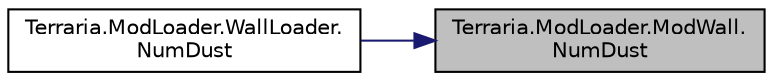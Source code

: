 digraph "Terraria.ModLoader.ModWall.NumDust"
{
 // LATEX_PDF_SIZE
  edge [fontname="Helvetica",fontsize="10",labelfontname="Helvetica",labelfontsize="10"];
  node [fontname="Helvetica",fontsize="10",shape=record];
  rankdir="RL";
  Node1 [label="Terraria.ModLoader.ModWall.\lNumDust",height=0.2,width=0.4,color="black", fillcolor="grey75", style="filled", fontcolor="black",tooltip="Allows you to change how many dust particles are created when the wall at the given coordinates is hi..."];
  Node1 -> Node2 [dir="back",color="midnightblue",fontsize="10",style="solid",fontname="Helvetica"];
  Node2 [label="Terraria.ModLoader.WallLoader.\lNumDust",height=0.2,width=0.4,color="black", fillcolor="white", style="filled",URL="$class_terraria_1_1_mod_loader_1_1_wall_loader.html#a77cded322e6f9ceb44ab7ebdc1194985",tooltip=" "];
}
